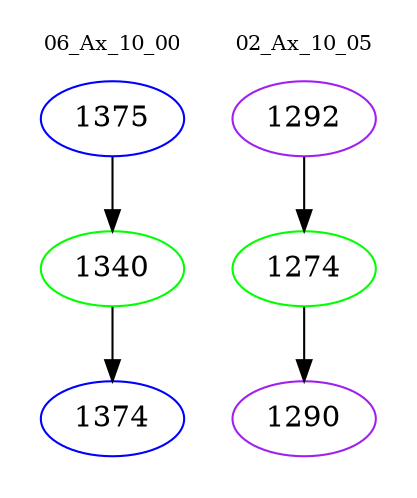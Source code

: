 digraph{
subgraph cluster_0 {
color = white
label = "06_Ax_10_00";
fontsize=10;
T0_1375 [label="1375", color="blue"]
T0_1375 -> T0_1340 [color="black"]
T0_1340 [label="1340", color="green"]
T0_1340 -> T0_1374 [color="black"]
T0_1374 [label="1374", color="blue"]
}
subgraph cluster_1 {
color = white
label = "02_Ax_10_05";
fontsize=10;
T1_1292 [label="1292", color="purple"]
T1_1292 -> T1_1274 [color="black"]
T1_1274 [label="1274", color="green"]
T1_1274 -> T1_1290 [color="black"]
T1_1290 [label="1290", color="purple"]
}
}

